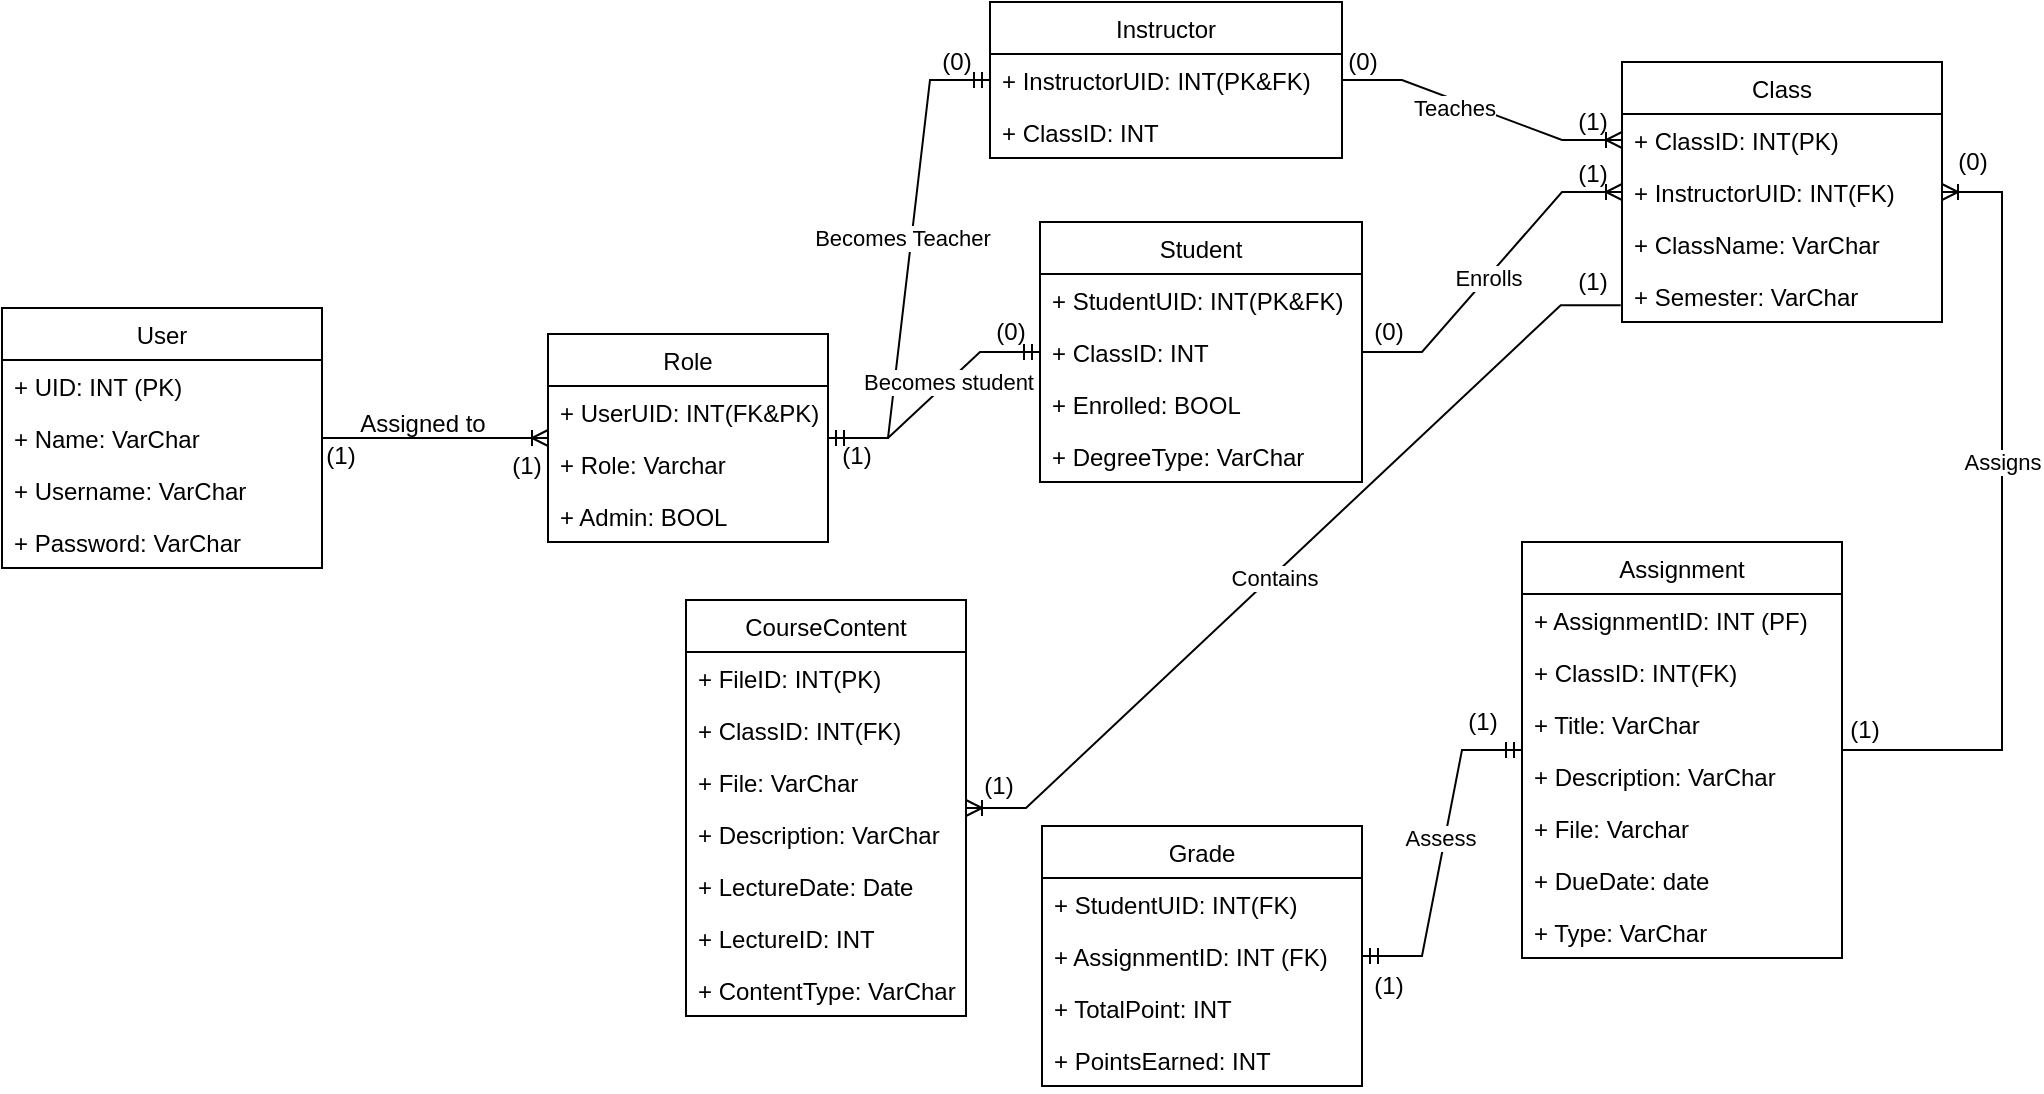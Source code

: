 <mxfile version="16.6.5" type="github">
  <diagram id="VYZQv91BQU45XDSXAsdk" name="Page-1">
    <mxGraphModel dx="1233" dy="635" grid="1" gridSize="10" guides="1" tooltips="1" connect="1" arrows="1" fold="1" page="1" pageScale="1" pageWidth="1100" pageHeight="850" math="0" shadow="0">
      <root>
        <mxCell id="0" />
        <mxCell id="1" parent="0" />
        <mxCell id="eXv01nYORWSgZVJWpv61-1" value="User" style="swimlane;fontStyle=0;childLayout=stackLayout;horizontal=1;startSize=26;fillColor=none;horizontalStack=0;resizeParent=1;resizeParentMax=0;resizeLast=0;collapsible=1;marginBottom=0;" parent="1" vertex="1">
          <mxGeometry x="40" y="163" width="160" height="130" as="geometry" />
        </mxCell>
        <mxCell id="eXv01nYORWSgZVJWpv61-2" value="+ UID: INT (PK)" style="text;strokeColor=none;fillColor=none;align=left;verticalAlign=top;spacingLeft=4;spacingRight=4;overflow=hidden;rotatable=0;points=[[0,0.5],[1,0.5]];portConstraint=eastwest;" parent="eXv01nYORWSgZVJWpv61-1" vertex="1">
          <mxGeometry y="26" width="160" height="26" as="geometry" />
        </mxCell>
        <mxCell id="eXv01nYORWSgZVJWpv61-3" value="+ Name: VarChar" style="text;strokeColor=none;fillColor=none;align=left;verticalAlign=top;spacingLeft=4;spacingRight=4;overflow=hidden;rotatable=0;points=[[0,0.5],[1,0.5]];portConstraint=eastwest;" parent="eXv01nYORWSgZVJWpv61-1" vertex="1">
          <mxGeometry y="52" width="160" height="26" as="geometry" />
        </mxCell>
        <mxCell id="eXv01nYORWSgZVJWpv61-4" value="+ Username: VarChar" style="text;strokeColor=none;fillColor=none;align=left;verticalAlign=top;spacingLeft=4;spacingRight=4;overflow=hidden;rotatable=0;points=[[0,0.5],[1,0.5]];portConstraint=eastwest;" parent="eXv01nYORWSgZVJWpv61-1" vertex="1">
          <mxGeometry y="78" width="160" height="26" as="geometry" />
        </mxCell>
        <mxCell id="eXv01nYORWSgZVJWpv61-5" value="+ Password: VarChar" style="text;strokeColor=none;fillColor=none;align=left;verticalAlign=top;spacingLeft=4;spacingRight=4;overflow=hidden;rotatable=0;points=[[0,0.5],[1,0.5]];portConstraint=eastwest;" parent="eXv01nYORWSgZVJWpv61-1" vertex="1">
          <mxGeometry y="104" width="160" height="26" as="geometry" />
        </mxCell>
        <mxCell id="eXv01nYORWSgZVJWpv61-6" value="Role" style="swimlane;fontStyle=0;childLayout=stackLayout;horizontal=1;startSize=26;fillColor=none;horizontalStack=0;resizeParent=1;resizeParentMax=0;resizeLast=0;collapsible=1;marginBottom=0;" parent="1" vertex="1">
          <mxGeometry x="313" y="176" width="140" height="104" as="geometry" />
        </mxCell>
        <mxCell id="eXv01nYORWSgZVJWpv61-7" value="+ UserUID: INT(FK&amp;PK)" style="text;strokeColor=none;fillColor=none;align=left;verticalAlign=top;spacingLeft=4;spacingRight=4;overflow=hidden;rotatable=0;points=[[0,0.5],[1,0.5]];portConstraint=eastwest;" parent="eXv01nYORWSgZVJWpv61-6" vertex="1">
          <mxGeometry y="26" width="140" height="26" as="geometry" />
        </mxCell>
        <mxCell id="zj9yC82mUhUY9r3T3yFx-25" value="+ Role: Varchar" style="text;strokeColor=none;fillColor=none;align=left;verticalAlign=top;spacingLeft=4;spacingRight=4;overflow=hidden;rotatable=0;points=[[0,0.5],[1,0.5]];portConstraint=eastwest;" parent="eXv01nYORWSgZVJWpv61-6" vertex="1">
          <mxGeometry y="52" width="140" height="26" as="geometry" />
        </mxCell>
        <mxCell id="eXv01nYORWSgZVJWpv61-8" value="+ Admin: BOOL" style="text;strokeColor=none;fillColor=none;align=left;verticalAlign=top;spacingLeft=4;spacingRight=4;overflow=hidden;rotatable=0;points=[[0,0.5],[1,0.5]];portConstraint=eastwest;" parent="eXv01nYORWSgZVJWpv61-6" vertex="1">
          <mxGeometry y="78" width="140" height="26" as="geometry" />
        </mxCell>
        <mxCell id="eXv01nYORWSgZVJWpv61-14" value="Student" style="swimlane;fontStyle=0;childLayout=stackLayout;horizontal=1;startSize=26;fillColor=none;horizontalStack=0;resizeParent=1;resizeParentMax=0;resizeLast=0;collapsible=1;marginBottom=0;" parent="1" vertex="1">
          <mxGeometry x="559" y="120" width="161" height="130" as="geometry" />
        </mxCell>
        <mxCell id="eXv01nYORWSgZVJWpv61-15" value="+ StudentUID: INT(PK&amp;FK)" style="text;strokeColor=none;fillColor=none;align=left;verticalAlign=top;spacingLeft=4;spacingRight=4;overflow=hidden;rotatable=0;points=[[0,0.5],[1,0.5]];portConstraint=eastwest;" parent="eXv01nYORWSgZVJWpv61-14" vertex="1">
          <mxGeometry y="26" width="161" height="26" as="geometry" />
        </mxCell>
        <mxCell id="eXv01nYORWSgZVJWpv61-16" value="+ ClassID: INT" style="text;strokeColor=none;fillColor=none;align=left;verticalAlign=top;spacingLeft=4;spacingRight=4;overflow=hidden;rotatable=0;points=[[0,0.5],[1,0.5]];portConstraint=eastwest;" parent="eXv01nYORWSgZVJWpv61-14" vertex="1">
          <mxGeometry y="52" width="161" height="26" as="geometry" />
        </mxCell>
        <mxCell id="zj9yC82mUhUY9r3T3yFx-26" value="+ Enrolled: BOOL" style="text;strokeColor=none;fillColor=none;align=left;verticalAlign=top;spacingLeft=4;spacingRight=4;overflow=hidden;rotatable=0;points=[[0,0.5],[1,0.5]];portConstraint=eastwest;" parent="eXv01nYORWSgZVJWpv61-14" vertex="1">
          <mxGeometry y="78" width="161" height="26" as="geometry" />
        </mxCell>
        <mxCell id="zj9yC82mUhUY9r3T3yFx-29" value="+ DegreeType: VarChar" style="text;strokeColor=none;fillColor=none;align=left;verticalAlign=top;spacingLeft=4;spacingRight=4;overflow=hidden;rotatable=0;points=[[0,0.5],[1,0.5]];portConstraint=eastwest;" parent="eXv01nYORWSgZVJWpv61-14" vertex="1">
          <mxGeometry y="104" width="161" height="26" as="geometry" />
        </mxCell>
        <mxCell id="eXv01nYORWSgZVJWpv61-18" value="Class" style="swimlane;fontStyle=0;childLayout=stackLayout;horizontal=1;startSize=26;fillColor=none;horizontalStack=0;resizeParent=1;resizeParentMax=0;resizeLast=0;collapsible=1;marginBottom=0;" parent="1" vertex="1">
          <mxGeometry x="850" y="40" width="160" height="130" as="geometry" />
        </mxCell>
        <mxCell id="eXv01nYORWSgZVJWpv61-19" value="+ ClassID: INT(PK)" style="text;strokeColor=none;fillColor=none;align=left;verticalAlign=top;spacingLeft=4;spacingRight=4;overflow=hidden;rotatable=0;points=[[0,0.5],[1,0.5]];portConstraint=eastwest;" parent="eXv01nYORWSgZVJWpv61-18" vertex="1">
          <mxGeometry y="26" width="160" height="26" as="geometry" />
        </mxCell>
        <mxCell id="zj9yC82mUhUY9r3T3yFx-22" value="+ InstructorUID: INT(FK)" style="text;strokeColor=none;fillColor=none;align=left;verticalAlign=top;spacingLeft=4;spacingRight=4;overflow=hidden;rotatable=0;points=[[0,0.5],[1,0.5]];portConstraint=eastwest;" parent="eXv01nYORWSgZVJWpv61-18" vertex="1">
          <mxGeometry y="52" width="160" height="26" as="geometry" />
        </mxCell>
        <mxCell id="eXv01nYORWSgZVJWpv61-20" value="+ ClassName: VarChar" style="text;strokeColor=none;fillColor=none;align=left;verticalAlign=top;spacingLeft=4;spacingRight=4;overflow=hidden;rotatable=0;points=[[0,0.5],[1,0.5]];portConstraint=eastwest;" parent="eXv01nYORWSgZVJWpv61-18" vertex="1">
          <mxGeometry y="78" width="160" height="26" as="geometry" />
        </mxCell>
        <mxCell id="zj9yC82mUhUY9r3T3yFx-12" value="+ Semester: VarChar" style="text;strokeColor=none;fillColor=none;align=left;verticalAlign=top;spacingLeft=4;spacingRight=4;overflow=hidden;rotatable=0;points=[[0,0.5],[1,0.5]];portConstraint=eastwest;" parent="eXv01nYORWSgZVJWpv61-18" vertex="1">
          <mxGeometry y="104" width="160" height="26" as="geometry" />
        </mxCell>
        <mxCell id="eXv01nYORWSgZVJWpv61-22" value="Instructor" style="swimlane;fontStyle=0;childLayout=stackLayout;horizontal=1;startSize=26;fillColor=none;horizontalStack=0;resizeParent=1;resizeParentMax=0;resizeLast=0;collapsible=1;marginBottom=0;" parent="1" vertex="1">
          <mxGeometry x="534" y="10" width="176" height="78" as="geometry" />
        </mxCell>
        <mxCell id="eXv01nYORWSgZVJWpv61-23" value="+ InstructorUID: INT(PK&amp;FK)" style="text;strokeColor=none;fillColor=none;align=left;verticalAlign=top;spacingLeft=4;spacingRight=4;overflow=hidden;rotatable=0;points=[[0,0.5],[1,0.5]];portConstraint=eastwest;" parent="eXv01nYORWSgZVJWpv61-22" vertex="1">
          <mxGeometry y="26" width="176" height="26" as="geometry" />
        </mxCell>
        <mxCell id="eXv01nYORWSgZVJWpv61-24" value="+ ClassID: INT" style="text;strokeColor=none;fillColor=none;align=left;verticalAlign=top;spacingLeft=4;spacingRight=4;overflow=hidden;rotatable=0;points=[[0,0.5],[1,0.5]];portConstraint=eastwest;" parent="eXv01nYORWSgZVJWpv61-22" vertex="1">
          <mxGeometry y="52" width="176" height="26" as="geometry" />
        </mxCell>
        <mxCell id="eXv01nYORWSgZVJWpv61-26" value="Assignment" style="swimlane;fontStyle=0;childLayout=stackLayout;horizontal=1;startSize=26;fillColor=none;horizontalStack=0;resizeParent=1;resizeParentMax=0;resizeLast=0;collapsible=1;marginBottom=0;" parent="1" vertex="1">
          <mxGeometry x="800" y="280" width="160" height="208" as="geometry" />
        </mxCell>
        <mxCell id="eXv01nYORWSgZVJWpv61-28" value="+ AssignmentID: INT (PF)" style="text;strokeColor=none;fillColor=none;align=left;verticalAlign=top;spacingLeft=4;spacingRight=4;overflow=hidden;rotatable=0;points=[[0,0.5],[1,0.5]];portConstraint=eastwest;" parent="eXv01nYORWSgZVJWpv61-26" vertex="1">
          <mxGeometry y="26" width="160" height="26" as="geometry" />
        </mxCell>
        <mxCell id="eXv01nYORWSgZVJWpv61-27" value="+ ClassID: INT(FK)" style="text;strokeColor=none;fillColor=none;align=left;verticalAlign=top;spacingLeft=4;spacingRight=4;overflow=hidden;rotatable=0;points=[[0,0.5],[1,0.5]];portConstraint=eastwest;" parent="eXv01nYORWSgZVJWpv61-26" vertex="1">
          <mxGeometry y="52" width="160" height="26" as="geometry" />
        </mxCell>
        <mxCell id="eXv01nYORWSgZVJWpv61-30" value="+ Title: VarChar" style="text;strokeColor=none;fillColor=none;align=left;verticalAlign=top;spacingLeft=4;spacingRight=4;overflow=hidden;rotatable=0;points=[[0,0.5],[1,0.5]];portConstraint=eastwest;" parent="eXv01nYORWSgZVJWpv61-26" vertex="1">
          <mxGeometry y="78" width="160" height="26" as="geometry" />
        </mxCell>
        <mxCell id="eXv01nYORWSgZVJWpv61-29" value="+ Description: VarChar" style="text;strokeColor=none;fillColor=none;align=left;verticalAlign=top;spacingLeft=4;spacingRight=4;overflow=hidden;rotatable=0;points=[[0,0.5],[1,0.5]];portConstraint=eastwest;" parent="eXv01nYORWSgZVJWpv61-26" vertex="1">
          <mxGeometry y="104" width="160" height="26" as="geometry" />
        </mxCell>
        <mxCell id="eXv01nYORWSgZVJWpv61-31" value="+ File: Varchar" style="text;strokeColor=none;fillColor=none;align=left;verticalAlign=top;spacingLeft=4;spacingRight=4;overflow=hidden;rotatable=0;points=[[0,0.5],[1,0.5]];portConstraint=eastwest;" parent="eXv01nYORWSgZVJWpv61-26" vertex="1">
          <mxGeometry y="130" width="160" height="26" as="geometry" />
        </mxCell>
        <mxCell id="zj9yC82mUhUY9r3T3yFx-5" value="+ DueDate: date" style="text;strokeColor=none;fillColor=none;align=left;verticalAlign=top;spacingLeft=4;spacingRight=4;overflow=hidden;rotatable=0;points=[[0,0.5],[1,0.5]];portConstraint=eastwest;" parent="eXv01nYORWSgZVJWpv61-26" vertex="1">
          <mxGeometry y="156" width="160" height="26" as="geometry" />
        </mxCell>
        <mxCell id="eXv01nYORWSgZVJWpv61-32" value="+ Type: VarChar" style="text;strokeColor=none;fillColor=none;align=left;verticalAlign=top;spacingLeft=4;spacingRight=4;overflow=hidden;rotatable=0;points=[[0,0.5],[1,0.5]];portConstraint=eastwest;" parent="eXv01nYORWSgZVJWpv61-26" vertex="1">
          <mxGeometry y="182" width="160" height="26" as="geometry" />
        </mxCell>
        <mxCell id="zj9yC82mUhUY9r3T3yFx-1" value="Grade" style="swimlane;fontStyle=0;childLayout=stackLayout;horizontal=1;startSize=26;fillColor=none;horizontalStack=0;resizeParent=1;resizeParentMax=0;resizeLast=0;collapsible=1;marginBottom=0;" parent="1" vertex="1">
          <mxGeometry x="560" y="422" width="160" height="130" as="geometry" />
        </mxCell>
        <mxCell id="zj9yC82mUhUY9r3T3yFx-2" value="+ StudentUID: INT(FK)&#xa;" style="text;strokeColor=none;fillColor=none;align=left;verticalAlign=top;spacingLeft=4;spacingRight=4;overflow=hidden;rotatable=0;points=[[0,0.5],[1,0.5]];portConstraint=eastwest;" parent="zj9yC82mUhUY9r3T3yFx-1" vertex="1">
          <mxGeometry y="26" width="160" height="26" as="geometry" />
        </mxCell>
        <mxCell id="zj9yC82mUhUY9r3T3yFx-3" value="+ AssignmentID: INT (FK)" style="text;strokeColor=none;fillColor=none;align=left;verticalAlign=top;spacingLeft=4;spacingRight=4;overflow=hidden;rotatable=0;points=[[0,0.5],[1,0.5]];portConstraint=eastwest;" parent="zj9yC82mUhUY9r3T3yFx-1" vertex="1">
          <mxGeometry y="52" width="160" height="26" as="geometry" />
        </mxCell>
        <mxCell id="zj9yC82mUhUY9r3T3yFx-4" value="+ TotalPoint: INT" style="text;strokeColor=none;fillColor=none;align=left;verticalAlign=top;spacingLeft=4;spacingRight=4;overflow=hidden;rotatable=0;points=[[0,0.5],[1,0.5]];portConstraint=eastwest;" parent="zj9yC82mUhUY9r3T3yFx-1" vertex="1">
          <mxGeometry y="78" width="160" height="26" as="geometry" />
        </mxCell>
        <mxCell id="zj9yC82mUhUY9r3T3yFx-14" value="+ PointsEarned: INT" style="text;strokeColor=none;fillColor=none;align=left;verticalAlign=top;spacingLeft=4;spacingRight=4;overflow=hidden;rotatable=0;points=[[0,0.5],[1,0.5]];portConstraint=eastwest;" parent="zj9yC82mUhUY9r3T3yFx-1" vertex="1">
          <mxGeometry y="104" width="160" height="26" as="geometry" />
        </mxCell>
        <mxCell id="zj9yC82mUhUY9r3T3yFx-6" value="CourseContent" style="swimlane;fontStyle=0;childLayout=stackLayout;horizontal=1;startSize=26;fillColor=none;horizontalStack=0;resizeParent=1;resizeParentMax=0;resizeLast=0;collapsible=1;marginBottom=0;" parent="1" vertex="1">
          <mxGeometry x="382" y="309" width="140" height="208" as="geometry" />
        </mxCell>
        <mxCell id="zj9yC82mUhUY9r3T3yFx-7" value="+ FileID: INT(PK)" style="text;strokeColor=none;fillColor=none;align=left;verticalAlign=top;spacingLeft=4;spacingRight=4;overflow=hidden;rotatable=0;points=[[0,0.5],[1,0.5]];portConstraint=eastwest;" parent="zj9yC82mUhUY9r3T3yFx-6" vertex="1">
          <mxGeometry y="26" width="140" height="26" as="geometry" />
        </mxCell>
        <mxCell id="zj9yC82mUhUY9r3T3yFx-11" value="+ ClassID: INT(FK)" style="text;strokeColor=none;fillColor=none;align=left;verticalAlign=top;spacingLeft=4;spacingRight=4;overflow=hidden;rotatable=0;points=[[0,0.5],[1,0.5]];portConstraint=eastwest;" parent="zj9yC82mUhUY9r3T3yFx-6" vertex="1">
          <mxGeometry y="52" width="140" height="26" as="geometry" />
        </mxCell>
        <mxCell id="6UjHQ08YefR2aWW3Ah0t-1" value="+ File: VarChar" style="text;strokeColor=none;fillColor=none;align=left;verticalAlign=top;spacingLeft=4;spacingRight=4;overflow=hidden;rotatable=0;points=[[0,0.5],[1,0.5]];portConstraint=eastwest;" parent="zj9yC82mUhUY9r3T3yFx-6" vertex="1">
          <mxGeometry y="78" width="140" height="26" as="geometry" />
        </mxCell>
        <mxCell id="zj9yC82mUhUY9r3T3yFx-8" value="+ Description: VarChar" style="text;strokeColor=none;fillColor=none;align=left;verticalAlign=top;spacingLeft=4;spacingRight=4;overflow=hidden;rotatable=0;points=[[0,0.5],[1,0.5]];portConstraint=eastwest;" parent="zj9yC82mUhUY9r3T3yFx-6" vertex="1">
          <mxGeometry y="104" width="140" height="26" as="geometry" />
        </mxCell>
        <mxCell id="zj9yC82mUhUY9r3T3yFx-10" value="+ LectureDate: Date" style="text;strokeColor=none;fillColor=none;align=left;verticalAlign=top;spacingLeft=4;spacingRight=4;overflow=hidden;rotatable=0;points=[[0,0.5],[1,0.5]];portConstraint=eastwest;" parent="zj9yC82mUhUY9r3T3yFx-6" vertex="1">
          <mxGeometry y="130" width="140" height="26" as="geometry" />
        </mxCell>
        <mxCell id="zj9yC82mUhUY9r3T3yFx-9" value="+ LectureID: INT" style="text;strokeColor=none;fillColor=none;align=left;verticalAlign=top;spacingLeft=4;spacingRight=4;overflow=hidden;rotatable=0;points=[[0,0.5],[1,0.5]];portConstraint=eastwest;" parent="zj9yC82mUhUY9r3T3yFx-6" vertex="1">
          <mxGeometry y="156" width="140" height="26" as="geometry" />
        </mxCell>
        <mxCell id="zj9yC82mUhUY9r3T3yFx-13" value="+ ContentType: VarChar" style="text;strokeColor=none;fillColor=none;align=left;verticalAlign=top;spacingLeft=4;spacingRight=4;overflow=hidden;rotatable=0;points=[[0,0.5],[1,0.5]];portConstraint=eastwest;" parent="zj9yC82mUhUY9r3T3yFx-6" vertex="1">
          <mxGeometry y="182" width="140" height="26" as="geometry" />
        </mxCell>
        <mxCell id="fBzl21y408ZaREQ3C_1P-17" value="" style="edgeStyle=entityRelationEdgeStyle;fontSize=12;html=1;endArrow=ERoneToMany;rounded=0;" edge="1" parent="1" source="eXv01nYORWSgZVJWpv61-1">
          <mxGeometry width="100" height="100" relative="1" as="geometry">
            <mxPoint x="200" y="225.0" as="sourcePoint" />
            <mxPoint x="313" y="228" as="targetPoint" />
          </mxGeometry>
        </mxCell>
        <mxCell id="fBzl21y408ZaREQ3C_1P-18" value="Assigned to" style="text;html=1;align=center;verticalAlign=middle;resizable=0;points=[];autosize=1;strokeColor=none;fillColor=none;" vertex="1" parent="1">
          <mxGeometry x="210" y="211" width="80" height="20" as="geometry" />
        </mxCell>
        <mxCell id="fBzl21y408ZaREQ3C_1P-19" value="" style="edgeStyle=entityRelationEdgeStyle;fontSize=12;html=1;endArrow=ERmandOne;startArrow=ERmandOne;rounded=0;" edge="1" parent="1" source="eXv01nYORWSgZVJWpv61-6" target="eXv01nYORWSgZVJWpv61-22">
          <mxGeometry width="100" height="100" relative="1" as="geometry">
            <mxPoint x="460" y="150" as="sourcePoint" />
            <mxPoint x="560" y="50" as="targetPoint" />
          </mxGeometry>
        </mxCell>
        <mxCell id="fBzl21y408ZaREQ3C_1P-20" value="Becomes Teacher" style="edgeLabel;html=1;align=center;verticalAlign=middle;resizable=0;points=[];" vertex="1" connectable="0" parent="fBzl21y408ZaREQ3C_1P-19">
          <mxGeometry x="0.088" y="5" relative="1" as="geometry">
            <mxPoint as="offset" />
          </mxGeometry>
        </mxCell>
        <mxCell id="fBzl21y408ZaREQ3C_1P-21" value="" style="edgeStyle=entityRelationEdgeStyle;fontSize=12;html=1;endArrow=ERmandOne;startArrow=ERmandOne;rounded=0;entryX=0;entryY=0.5;entryDx=0;entryDy=0;" edge="1" parent="1" source="eXv01nYORWSgZVJWpv61-6" target="eXv01nYORWSgZVJWpv61-16">
          <mxGeometry width="100" height="100" relative="1" as="geometry">
            <mxPoint x="453" y="215" as="sourcePoint" />
            <mxPoint x="556" y="170" as="targetPoint" />
          </mxGeometry>
        </mxCell>
        <mxCell id="fBzl21y408ZaREQ3C_1P-22" value="Becomes student" style="edgeLabel;html=1;align=center;verticalAlign=middle;resizable=0;points=[];" vertex="1" connectable="0" parent="fBzl21y408ZaREQ3C_1P-21">
          <mxGeometry x="0.174" y="-1" relative="1" as="geometry">
            <mxPoint x="-2" as="offset" />
          </mxGeometry>
        </mxCell>
        <mxCell id="fBzl21y408ZaREQ3C_1P-23" value="" style="edgeStyle=entityRelationEdgeStyle;fontSize=12;html=1;endArrow=ERoneToMany;rounded=0;" edge="1" parent="1" source="eXv01nYORWSgZVJWpv61-14" target="eXv01nYORWSgZVJWpv61-18">
          <mxGeometry width="100" height="100" relative="1" as="geometry">
            <mxPoint x="740" y="200" as="sourcePoint" />
            <mxPoint x="840" y="100" as="targetPoint" />
          </mxGeometry>
        </mxCell>
        <mxCell id="fBzl21y408ZaREQ3C_1P-26" value="Enrolls" style="edgeLabel;html=1;align=center;verticalAlign=middle;resizable=0;points=[];" vertex="1" connectable="0" parent="fBzl21y408ZaREQ3C_1P-23">
          <mxGeometry x="-0.036" relative="1" as="geometry">
            <mxPoint as="offset" />
          </mxGeometry>
        </mxCell>
        <mxCell id="fBzl21y408ZaREQ3C_1P-24" value="" style="edgeStyle=entityRelationEdgeStyle;fontSize=12;html=1;endArrow=ERoneToMany;rounded=0;exitX=1;exitY=0.5;exitDx=0;exitDy=0;entryX=0;entryY=0.5;entryDx=0;entryDy=0;" edge="1" parent="1" source="eXv01nYORWSgZVJWpv61-23" target="eXv01nYORWSgZVJWpv61-19">
          <mxGeometry width="100" height="100" relative="1" as="geometry">
            <mxPoint x="710" y="110" as="sourcePoint" />
            <mxPoint x="810" y="10" as="targetPoint" />
          </mxGeometry>
        </mxCell>
        <mxCell id="fBzl21y408ZaREQ3C_1P-25" value="Teaches" style="edgeLabel;html=1;align=center;verticalAlign=middle;resizable=0;points=[];" vertex="1" connectable="0" parent="fBzl21y408ZaREQ3C_1P-24">
          <mxGeometry x="-0.181" y="-4" relative="1" as="geometry">
            <mxPoint as="offset" />
          </mxGeometry>
        </mxCell>
        <mxCell id="fBzl21y408ZaREQ3C_1P-27" value="" style="edgeStyle=entityRelationEdgeStyle;fontSize=12;html=1;endArrow=ERoneToMany;rounded=0;exitX=-0.004;exitY=0.676;exitDx=0;exitDy=0;exitPerimeter=0;" edge="1" parent="1" source="zj9yC82mUhUY9r3T3yFx-12" target="zj9yC82mUhUY9r3T3yFx-6">
          <mxGeometry width="100" height="100" relative="1" as="geometry">
            <mxPoint x="140" y="560" as="sourcePoint" />
            <mxPoint x="240" y="460" as="targetPoint" />
          </mxGeometry>
        </mxCell>
        <mxCell id="fBzl21y408ZaREQ3C_1P-34" value="Contains" style="edgeLabel;html=1;align=center;verticalAlign=middle;resizable=0;points=[];" vertex="1" connectable="0" parent="fBzl21y408ZaREQ3C_1P-27">
          <mxGeometry x="0.068" y="1" relative="1" as="geometry">
            <mxPoint as="offset" />
          </mxGeometry>
        </mxCell>
        <mxCell id="fBzl21y408ZaREQ3C_1P-29" value="" style="edgeStyle=entityRelationEdgeStyle;fontSize=12;html=1;endArrow=ERmandOne;startArrow=ERmandOne;rounded=0;" edge="1" parent="1" source="zj9yC82mUhUY9r3T3yFx-1" target="eXv01nYORWSgZVJWpv61-26">
          <mxGeometry width="100" height="100" relative="1" as="geometry">
            <mxPoint x="690" y="390" as="sourcePoint" />
            <mxPoint x="790" y="290" as="targetPoint" />
          </mxGeometry>
        </mxCell>
        <mxCell id="fBzl21y408ZaREQ3C_1P-30" value="Assess" style="edgeLabel;html=1;align=center;verticalAlign=middle;resizable=0;points=[];" vertex="1" connectable="0" parent="fBzl21y408ZaREQ3C_1P-29">
          <mxGeometry x="0.087" y="3" relative="1" as="geometry">
            <mxPoint as="offset" />
          </mxGeometry>
        </mxCell>
        <mxCell id="fBzl21y408ZaREQ3C_1P-32" value="" style="edgeStyle=entityRelationEdgeStyle;fontSize=12;html=1;endArrow=ERoneToMany;rounded=0;" edge="1" parent="1" source="eXv01nYORWSgZVJWpv61-26" target="eXv01nYORWSgZVJWpv61-18">
          <mxGeometry width="100" height="100" relative="1" as="geometry">
            <mxPoint x="190" y="490" as="sourcePoint" />
            <mxPoint x="290" y="390" as="targetPoint" />
          </mxGeometry>
        </mxCell>
        <mxCell id="fBzl21y408ZaREQ3C_1P-35" value="Assigns" style="edgeLabel;html=1;align=center;verticalAlign=middle;resizable=0;points=[];" vertex="1" connectable="0" parent="fBzl21y408ZaREQ3C_1P-32">
          <mxGeometry x="0.151" relative="1" as="geometry">
            <mxPoint as="offset" />
          </mxGeometry>
        </mxCell>
        <mxCell id="fBzl21y408ZaREQ3C_1P-36" value="(1)" style="text;html=1;align=center;verticalAlign=middle;resizable=0;points=[];autosize=1;strokeColor=none;fillColor=none;" vertex="1" parent="1">
          <mxGeometry x="194" y="227" width="30" height="20" as="geometry" />
        </mxCell>
        <mxCell id="fBzl21y408ZaREQ3C_1P-37" value="(1)" style="text;html=1;align=center;verticalAlign=middle;resizable=0;points=[];autosize=1;strokeColor=none;fillColor=none;" vertex="1" parent="1">
          <mxGeometry x="287" y="232" width="30" height="20" as="geometry" />
        </mxCell>
        <mxCell id="fBzl21y408ZaREQ3C_1P-38" value="(1)" style="text;html=1;align=center;verticalAlign=middle;resizable=0;points=[];autosize=1;strokeColor=none;fillColor=none;" vertex="1" parent="1">
          <mxGeometry x="452" y="227" width="30" height="20" as="geometry" />
        </mxCell>
        <mxCell id="fBzl21y408ZaREQ3C_1P-39" value="(0)" style="text;html=1;align=center;verticalAlign=middle;resizable=0;points=[];autosize=1;strokeColor=none;fillColor=none;" vertex="1" parent="1">
          <mxGeometry x="502" y="30" width="30" height="20" as="geometry" />
        </mxCell>
        <mxCell id="fBzl21y408ZaREQ3C_1P-40" value="(0)" style="text;html=1;align=center;verticalAlign=middle;resizable=0;points=[];autosize=1;strokeColor=none;fillColor=none;" vertex="1" parent="1">
          <mxGeometry x="529" y="165" width="30" height="20" as="geometry" />
        </mxCell>
        <mxCell id="fBzl21y408ZaREQ3C_1P-43" value="(1)" style="text;html=1;align=center;verticalAlign=middle;resizable=0;points=[];autosize=1;strokeColor=none;fillColor=none;" vertex="1" parent="1">
          <mxGeometry x="820" y="60" width="30" height="20" as="geometry" />
        </mxCell>
        <mxCell id="fBzl21y408ZaREQ3C_1P-44" value="(1)" style="text;html=1;align=center;verticalAlign=middle;resizable=0;points=[];autosize=1;strokeColor=none;fillColor=none;" vertex="1" parent="1">
          <mxGeometry x="820" y="86" width="30" height="20" as="geometry" />
        </mxCell>
        <mxCell id="fBzl21y408ZaREQ3C_1P-45" value="(1)" style="text;html=1;align=center;verticalAlign=middle;resizable=0;points=[];autosize=1;strokeColor=none;fillColor=none;" vertex="1" parent="1">
          <mxGeometry x="820" y="140" width="30" height="20" as="geometry" />
        </mxCell>
        <mxCell id="fBzl21y408ZaREQ3C_1P-46" value="(0)" style="text;html=1;align=center;verticalAlign=middle;resizable=0;points=[];autosize=1;strokeColor=none;fillColor=none;" vertex="1" parent="1">
          <mxGeometry x="1010" y="80" width="30" height="20" as="geometry" />
        </mxCell>
        <mxCell id="fBzl21y408ZaREQ3C_1P-47" value="(1)" style="text;html=1;align=center;verticalAlign=middle;resizable=0;points=[];autosize=1;strokeColor=none;fillColor=none;" vertex="1" parent="1">
          <mxGeometry x="956" y="364" width="30" height="20" as="geometry" />
        </mxCell>
        <mxCell id="fBzl21y408ZaREQ3C_1P-48" value="(1)" style="text;html=1;align=center;verticalAlign=middle;resizable=0;points=[];autosize=1;strokeColor=none;fillColor=none;" vertex="1" parent="1">
          <mxGeometry x="718" y="492" width="30" height="20" as="geometry" />
        </mxCell>
        <mxCell id="fBzl21y408ZaREQ3C_1P-49" value="(1)" style="text;html=1;align=center;verticalAlign=middle;resizable=0;points=[];autosize=1;strokeColor=none;fillColor=none;" vertex="1" parent="1">
          <mxGeometry x="765" y="360" width="30" height="20" as="geometry" />
        </mxCell>
        <mxCell id="fBzl21y408ZaREQ3C_1P-50" value="(1)" style="text;html=1;align=center;verticalAlign=middle;resizable=0;points=[];autosize=1;strokeColor=none;fillColor=none;" vertex="1" parent="1">
          <mxGeometry x="523" y="392" width="30" height="20" as="geometry" />
        </mxCell>
        <mxCell id="fBzl21y408ZaREQ3C_1P-51" value="(0)" style="text;html=1;align=center;verticalAlign=middle;resizable=0;points=[];autosize=1;strokeColor=none;fillColor=none;" vertex="1" parent="1">
          <mxGeometry x="718" y="165" width="30" height="20" as="geometry" />
        </mxCell>
        <mxCell id="fBzl21y408ZaREQ3C_1P-52" value="(0)" style="text;html=1;align=center;verticalAlign=middle;resizable=0;points=[];autosize=1;strokeColor=none;fillColor=none;" vertex="1" parent="1">
          <mxGeometry x="705" y="30" width="30" height="20" as="geometry" />
        </mxCell>
      </root>
    </mxGraphModel>
  </diagram>
</mxfile>
